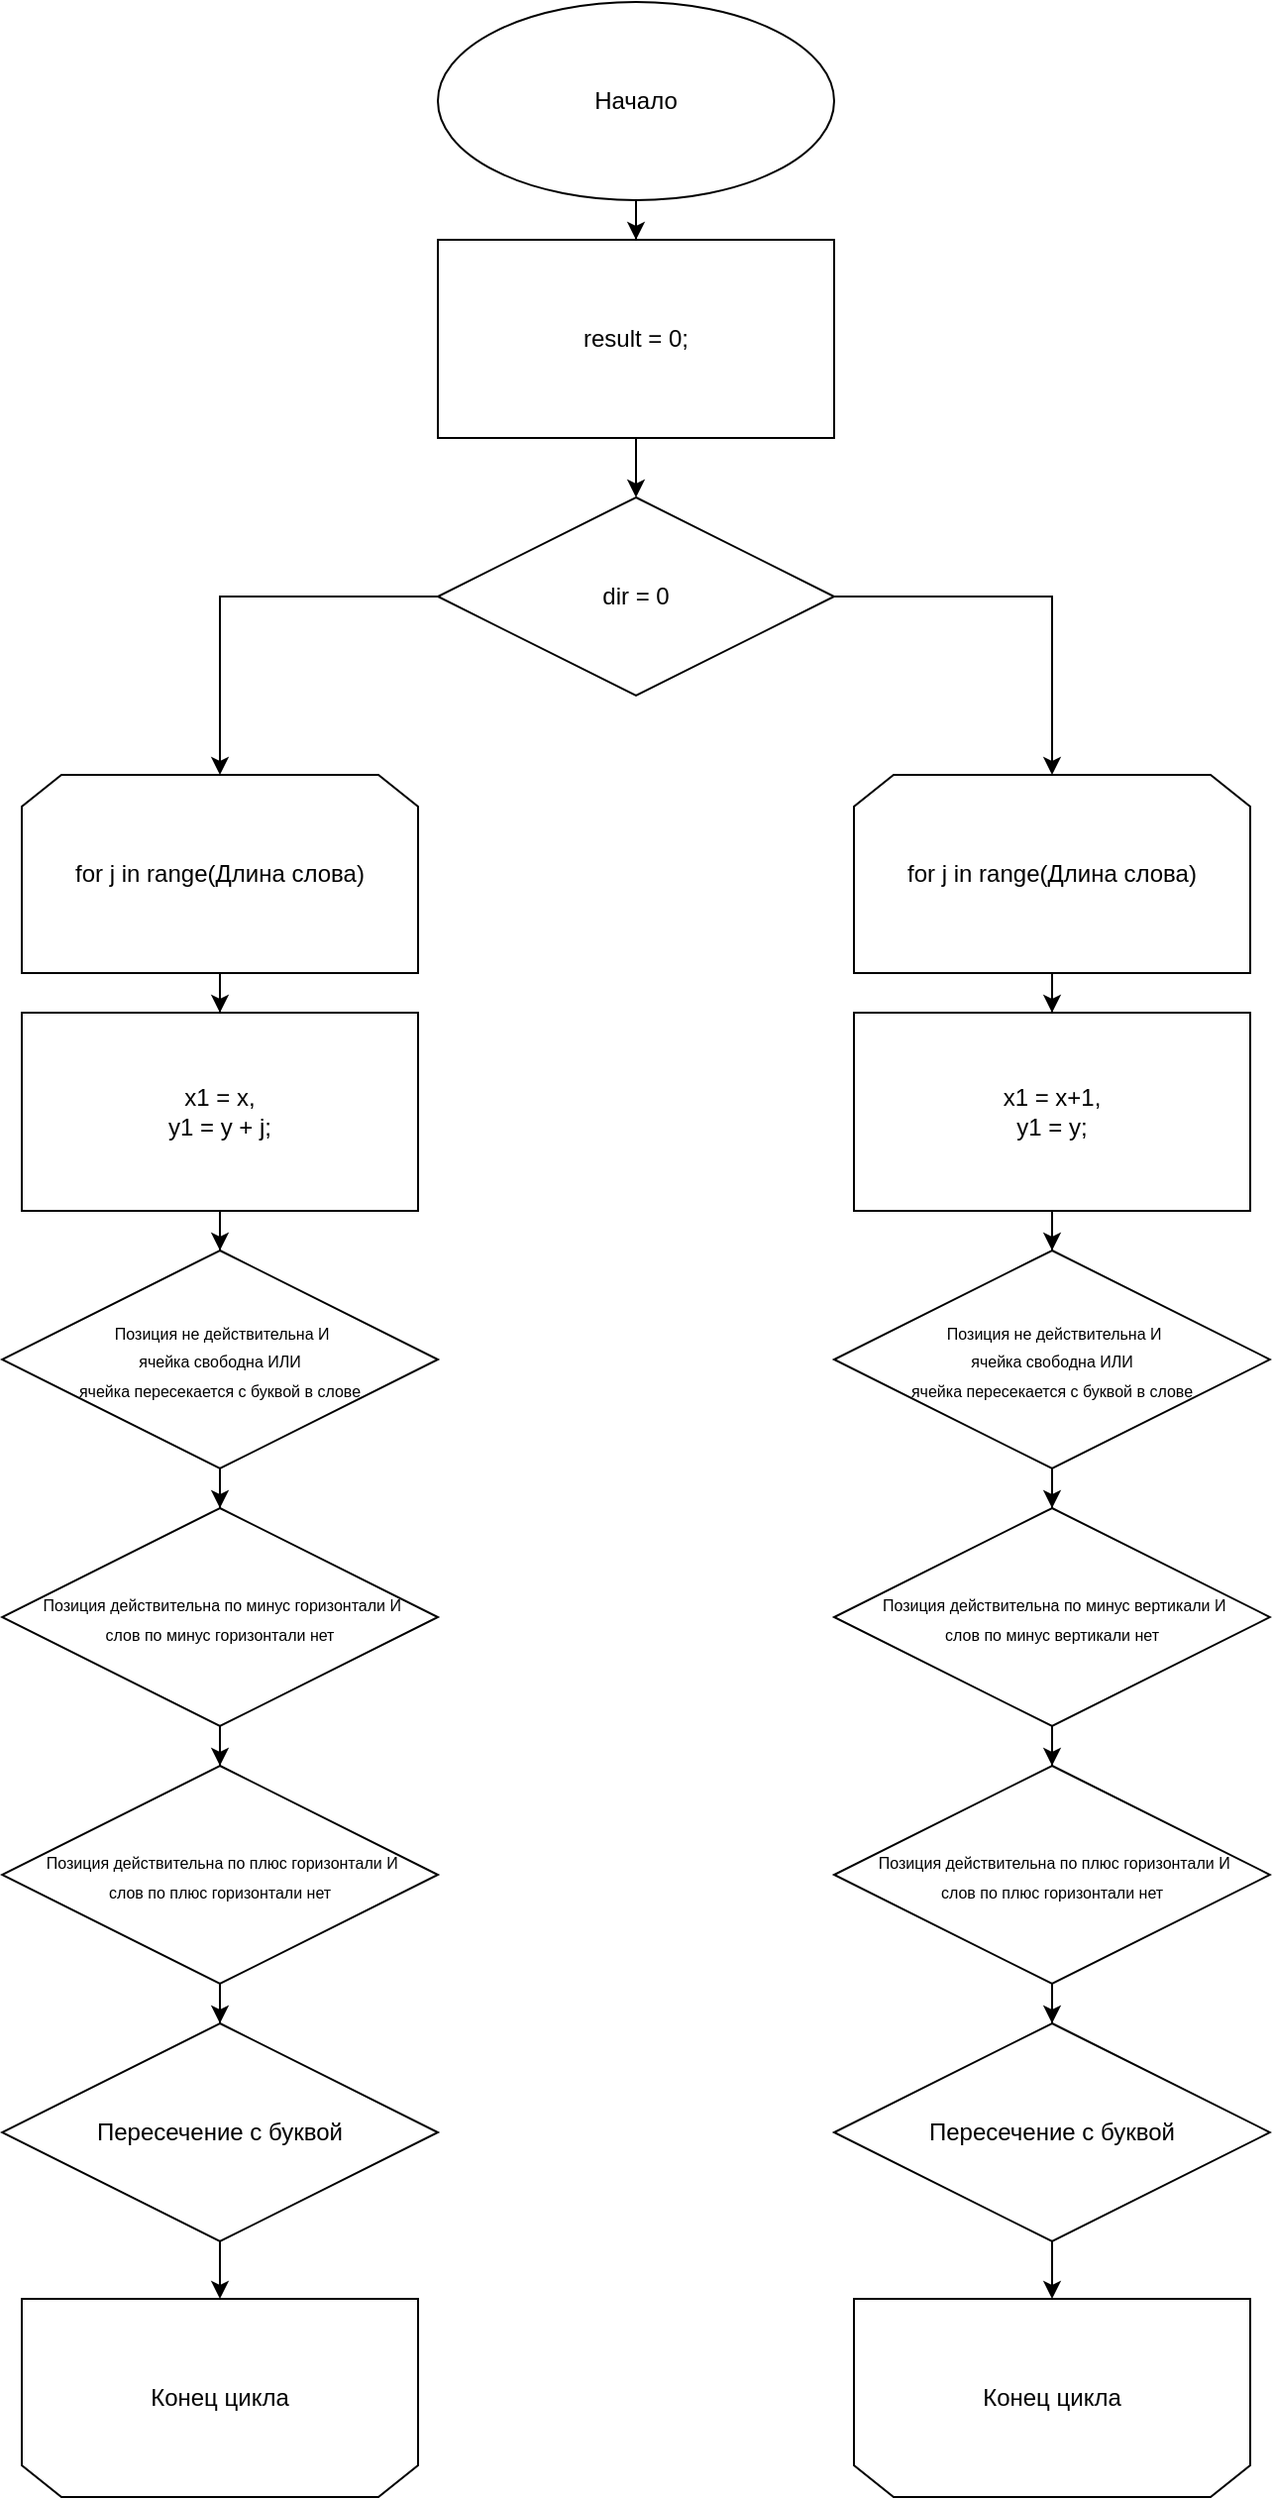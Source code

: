 <mxfile version="15.9.4" type="github">
  <diagram id="C5RBs43oDa-KdzZeNtuy" name="Page-1">
    <mxGraphModel dx="1185" dy="620" grid="1" gridSize="10" guides="1" tooltips="1" connect="1" arrows="1" fold="1" page="1" pageScale="1" pageWidth="827" pageHeight="1169" math="0" shadow="0">
      <root>
        <mxCell id="WIyWlLk6GJQsqaUBKTNV-0" />
        <mxCell id="WIyWlLk6GJQsqaUBKTNV-1" parent="WIyWlLk6GJQsqaUBKTNV-0" />
        <mxCell id="4CCF4_CBr2mV69rZFA-c-9" value="" style="edgeStyle=orthogonalEdgeStyle;rounded=0;orthogonalLoop=1;jettySize=auto;html=1;fontSize=8;" edge="1" parent="WIyWlLk6GJQsqaUBKTNV-1" source="4CCF4_CBr2mV69rZFA-c-0" target="4CCF4_CBr2mV69rZFA-c-1">
          <mxGeometry relative="1" as="geometry" />
        </mxCell>
        <mxCell id="4CCF4_CBr2mV69rZFA-c-0" value="Начало" style="ellipse;whiteSpace=wrap;html=1;" vertex="1" parent="WIyWlLk6GJQsqaUBKTNV-1">
          <mxGeometry x="440" y="10" width="200" height="100" as="geometry" />
        </mxCell>
        <mxCell id="4CCF4_CBr2mV69rZFA-c-12" value="" style="edgeStyle=orthogonalEdgeStyle;rounded=0;orthogonalLoop=1;jettySize=auto;html=1;fontSize=8;" edge="1" parent="WIyWlLk6GJQsqaUBKTNV-1" source="4CCF4_CBr2mV69rZFA-c-1" target="4CCF4_CBr2mV69rZFA-c-2">
          <mxGeometry relative="1" as="geometry" />
        </mxCell>
        <mxCell id="4CCF4_CBr2mV69rZFA-c-1" value="result = 0;" style="rounded=0;whiteSpace=wrap;html=1;" vertex="1" parent="WIyWlLk6GJQsqaUBKTNV-1">
          <mxGeometry x="440" y="130" width="200" height="100" as="geometry" />
        </mxCell>
        <mxCell id="4CCF4_CBr2mV69rZFA-c-13" style="edgeStyle=orthogonalEdgeStyle;rounded=0;orthogonalLoop=1;jettySize=auto;html=1;entryX=0.5;entryY=0;entryDx=0;entryDy=0;fontSize=8;" edge="1" parent="WIyWlLk6GJQsqaUBKTNV-1" source="4CCF4_CBr2mV69rZFA-c-2" target="4CCF4_CBr2mV69rZFA-c-3">
          <mxGeometry relative="1" as="geometry" />
        </mxCell>
        <mxCell id="4CCF4_CBr2mV69rZFA-c-49" style="edgeStyle=orthogonalEdgeStyle;rounded=0;orthogonalLoop=1;jettySize=auto;html=1;entryX=0.5;entryY=0;entryDx=0;entryDy=0;fontSize=12;" edge="1" parent="WIyWlLk6GJQsqaUBKTNV-1" source="4CCF4_CBr2mV69rZFA-c-2" target="4CCF4_CBr2mV69rZFA-c-36">
          <mxGeometry relative="1" as="geometry" />
        </mxCell>
        <mxCell id="4CCF4_CBr2mV69rZFA-c-2" value="dir = 0" style="rhombus;whiteSpace=wrap;html=1;" vertex="1" parent="WIyWlLk6GJQsqaUBKTNV-1">
          <mxGeometry x="440" y="260" width="200" height="100" as="geometry" />
        </mxCell>
        <mxCell id="4CCF4_CBr2mV69rZFA-c-15" value="" style="edgeStyle=orthogonalEdgeStyle;rounded=0;orthogonalLoop=1;jettySize=auto;html=1;fontSize=8;" edge="1" parent="WIyWlLk6GJQsqaUBKTNV-1" source="4CCF4_CBr2mV69rZFA-c-3" target="4CCF4_CBr2mV69rZFA-c-14">
          <mxGeometry relative="1" as="geometry" />
        </mxCell>
        <mxCell id="4CCF4_CBr2mV69rZFA-c-3" value="for j in range(Длина слова)" style="shape=loopLimit;whiteSpace=wrap;html=1;" vertex="1" parent="WIyWlLk6GJQsqaUBKTNV-1">
          <mxGeometry x="230" y="400" width="200" height="100" as="geometry" />
        </mxCell>
        <mxCell id="4CCF4_CBr2mV69rZFA-c-17" value="" style="edgeStyle=orthogonalEdgeStyle;rounded=0;orthogonalLoop=1;jettySize=auto;html=1;fontSize=8;" edge="1" parent="WIyWlLk6GJQsqaUBKTNV-1" source="4CCF4_CBr2mV69rZFA-c-5" target="4CCF4_CBr2mV69rZFA-c-6">
          <mxGeometry relative="1" as="geometry" />
        </mxCell>
        <mxCell id="4CCF4_CBr2mV69rZFA-c-5" value="&lt;div&gt;&lt;font style=&quot;font-size: 8px&quot;&gt;&amp;nbsp;Позиция не действительна И &lt;br&gt;&lt;/font&gt;&lt;/div&gt;&lt;div&gt;&lt;font style=&quot;font-size: 8px&quot;&gt;ячейка свободна ИЛИ &lt;br&gt;&lt;/font&gt;&lt;/div&gt;&lt;div&gt;&lt;font style=&quot;font-size: 8px&quot;&gt;ячейка пересекается с буквой в слове&lt;/font&gt;&lt;/div&gt;" style="rhombus;whiteSpace=wrap;html=1;" vertex="1" parent="WIyWlLk6GJQsqaUBKTNV-1">
          <mxGeometry x="220" y="640" width="220" height="110" as="geometry" />
        </mxCell>
        <mxCell id="4CCF4_CBr2mV69rZFA-c-18" value="" style="edgeStyle=orthogonalEdgeStyle;rounded=0;orthogonalLoop=1;jettySize=auto;html=1;fontSize=8;" edge="1" parent="WIyWlLk6GJQsqaUBKTNV-1" source="4CCF4_CBr2mV69rZFA-c-6" target="4CCF4_CBr2mV69rZFA-c-7">
          <mxGeometry relative="1" as="geometry" />
        </mxCell>
        <mxCell id="4CCF4_CBr2mV69rZFA-c-6" value="&lt;div&gt;&lt;font style=&quot;font-size: 8px&quot;&gt;&amp;nbsp;Позиция действительна по минус горизонтали И &lt;br&gt;&lt;/font&gt;&lt;/div&gt;&lt;div&gt;&lt;font style=&quot;font-size: 8px&quot;&gt;слов по минус горизонтали нет&lt;br&gt;&lt;/font&gt;&lt;/div&gt;" style="rhombus;whiteSpace=wrap;html=1;" vertex="1" parent="WIyWlLk6GJQsqaUBKTNV-1">
          <mxGeometry x="220" y="770" width="220" height="110" as="geometry" />
        </mxCell>
        <mxCell id="4CCF4_CBr2mV69rZFA-c-19" value="" style="edgeStyle=orthogonalEdgeStyle;rounded=0;orthogonalLoop=1;jettySize=auto;html=1;fontSize=8;" edge="1" parent="WIyWlLk6GJQsqaUBKTNV-1" source="4CCF4_CBr2mV69rZFA-c-7" target="4CCF4_CBr2mV69rZFA-c-8">
          <mxGeometry relative="1" as="geometry" />
        </mxCell>
        <mxCell id="4CCF4_CBr2mV69rZFA-c-7" value="&lt;div&gt;&lt;font style=&quot;font-size: 8px&quot;&gt;&amp;nbsp;Позиция действительна по плюс горизонтали И &lt;br&gt;&lt;/font&gt;&lt;/div&gt;&lt;div&gt;&lt;font style=&quot;font-size: 8px&quot;&gt;слов по плюс горизонтали нет&lt;br&gt;&lt;/font&gt;&lt;/div&gt;" style="rhombus;whiteSpace=wrap;html=1;" vertex="1" parent="WIyWlLk6GJQsqaUBKTNV-1">
          <mxGeometry x="220" y="900" width="220" height="110" as="geometry" />
        </mxCell>
        <mxCell id="4CCF4_CBr2mV69rZFA-c-34" style="edgeStyle=orthogonalEdgeStyle;rounded=0;orthogonalLoop=1;jettySize=auto;html=1;entryX=0.5;entryY=1;entryDx=0;entryDy=0;fontSize=12;" edge="1" parent="WIyWlLk6GJQsqaUBKTNV-1" source="4CCF4_CBr2mV69rZFA-c-8" target="4CCF4_CBr2mV69rZFA-c-31">
          <mxGeometry relative="1" as="geometry" />
        </mxCell>
        <mxCell id="4CCF4_CBr2mV69rZFA-c-8" value="Пересечение с буквой" style="rhombus;whiteSpace=wrap;html=1;" vertex="1" parent="WIyWlLk6GJQsqaUBKTNV-1">
          <mxGeometry x="220" y="1030" width="220" height="110" as="geometry" />
        </mxCell>
        <mxCell id="4CCF4_CBr2mV69rZFA-c-16" value="" style="edgeStyle=orthogonalEdgeStyle;rounded=0;orthogonalLoop=1;jettySize=auto;html=1;fontSize=8;" edge="1" parent="WIyWlLk6GJQsqaUBKTNV-1" source="4CCF4_CBr2mV69rZFA-c-14" target="4CCF4_CBr2mV69rZFA-c-5">
          <mxGeometry relative="1" as="geometry" />
        </mxCell>
        <mxCell id="4CCF4_CBr2mV69rZFA-c-14" value="&lt;div&gt;x1 = x,&lt;br&gt;&lt;/div&gt;&lt;div&gt;y1 = y + j;&lt;/div&gt;" style="rounded=0;whiteSpace=wrap;html=1;" vertex="1" parent="WIyWlLk6GJQsqaUBKTNV-1">
          <mxGeometry x="230" y="520" width="200" height="100" as="geometry" />
        </mxCell>
        <mxCell id="4CCF4_CBr2mV69rZFA-c-31" value="" style="shape=loopLimit;whiteSpace=wrap;html=1;rotation=-180;" vertex="1" parent="WIyWlLk6GJQsqaUBKTNV-1">
          <mxGeometry x="230" y="1169" width="200" height="100" as="geometry" />
        </mxCell>
        <mxCell id="4CCF4_CBr2mV69rZFA-c-32" value="Конец цикла" style="text;html=1;strokeColor=none;fillColor=none;align=center;verticalAlign=middle;whiteSpace=wrap;rounded=0;fontSize=12;" vertex="1" parent="WIyWlLk6GJQsqaUBKTNV-1">
          <mxGeometry x="290" y="1204" width="80" height="30" as="geometry" />
        </mxCell>
        <mxCell id="4CCF4_CBr2mV69rZFA-c-35" value="" style="edgeStyle=orthogonalEdgeStyle;rounded=0;orthogonalLoop=1;jettySize=auto;html=1;fontSize=8;" edge="1" parent="WIyWlLk6GJQsqaUBKTNV-1" source="4CCF4_CBr2mV69rZFA-c-36" target="4CCF4_CBr2mV69rZFA-c-46">
          <mxGeometry relative="1" as="geometry" />
        </mxCell>
        <mxCell id="4CCF4_CBr2mV69rZFA-c-36" value="for j in range(Длина слова)" style="shape=loopLimit;whiteSpace=wrap;html=1;" vertex="1" parent="WIyWlLk6GJQsqaUBKTNV-1">
          <mxGeometry x="650" y="400" width="200" height="100" as="geometry" />
        </mxCell>
        <mxCell id="4CCF4_CBr2mV69rZFA-c-37" value="" style="edgeStyle=orthogonalEdgeStyle;rounded=0;orthogonalLoop=1;jettySize=auto;html=1;fontSize=8;" edge="1" parent="WIyWlLk6GJQsqaUBKTNV-1" source="4CCF4_CBr2mV69rZFA-c-38" target="4CCF4_CBr2mV69rZFA-c-40">
          <mxGeometry relative="1" as="geometry" />
        </mxCell>
        <mxCell id="4CCF4_CBr2mV69rZFA-c-38" value="&lt;div&gt;&lt;font style=&quot;font-size: 8px&quot;&gt;&amp;nbsp;Позиция не действительна И &lt;br&gt;&lt;/font&gt;&lt;/div&gt;&lt;div&gt;&lt;font style=&quot;font-size: 8px&quot;&gt;ячейка свободна ИЛИ &lt;br&gt;&lt;/font&gt;&lt;/div&gt;&lt;div&gt;&lt;font style=&quot;font-size: 8px&quot;&gt;ячейка пересекается с буквой в слове&lt;/font&gt;&lt;/div&gt;" style="rhombus;whiteSpace=wrap;html=1;" vertex="1" parent="WIyWlLk6GJQsqaUBKTNV-1">
          <mxGeometry x="640" y="640" width="220" height="110" as="geometry" />
        </mxCell>
        <mxCell id="4CCF4_CBr2mV69rZFA-c-39" value="" style="edgeStyle=orthogonalEdgeStyle;rounded=0;orthogonalLoop=1;jettySize=auto;html=1;fontSize=8;" edge="1" parent="WIyWlLk6GJQsqaUBKTNV-1" source="4CCF4_CBr2mV69rZFA-c-40" target="4CCF4_CBr2mV69rZFA-c-42">
          <mxGeometry relative="1" as="geometry" />
        </mxCell>
        <mxCell id="4CCF4_CBr2mV69rZFA-c-40" value="&lt;div&gt;&lt;font style=&quot;font-size: 8px&quot;&gt;&amp;nbsp;Позиция действительна по минус &lt;/font&gt;&lt;font style=&quot;font-size: 8px&quot;&gt;&lt;font style=&quot;font-size: 8px&quot;&gt;вертикали &lt;/font&gt;И &lt;br&gt;&lt;/font&gt;&lt;/div&gt;&lt;div&gt;&lt;font style=&quot;font-size: 8px&quot;&gt;слов по минус вертикали нет&lt;br&gt;&lt;/font&gt;&lt;/div&gt;" style="rhombus;whiteSpace=wrap;html=1;" vertex="1" parent="WIyWlLk6GJQsqaUBKTNV-1">
          <mxGeometry x="640" y="770" width="220" height="110" as="geometry" />
        </mxCell>
        <mxCell id="4CCF4_CBr2mV69rZFA-c-41" value="" style="edgeStyle=orthogonalEdgeStyle;rounded=0;orthogonalLoop=1;jettySize=auto;html=1;fontSize=8;" edge="1" parent="WIyWlLk6GJQsqaUBKTNV-1" source="4CCF4_CBr2mV69rZFA-c-42" target="4CCF4_CBr2mV69rZFA-c-44">
          <mxGeometry relative="1" as="geometry" />
        </mxCell>
        <mxCell id="4CCF4_CBr2mV69rZFA-c-42" value="&lt;div&gt;&lt;font style=&quot;font-size: 8px&quot;&gt;&amp;nbsp;Позиция действительна по плюс горизонтали И &lt;br&gt;&lt;/font&gt;&lt;/div&gt;&lt;div&gt;&lt;font style=&quot;font-size: 8px&quot;&gt;слов по плюс горизонтали нет&lt;br&gt;&lt;/font&gt;&lt;/div&gt;" style="rhombus;whiteSpace=wrap;html=1;" vertex="1" parent="WIyWlLk6GJQsqaUBKTNV-1">
          <mxGeometry x="640" y="900" width="220" height="110" as="geometry" />
        </mxCell>
        <mxCell id="4CCF4_CBr2mV69rZFA-c-43" style="edgeStyle=orthogonalEdgeStyle;rounded=0;orthogonalLoop=1;jettySize=auto;html=1;entryX=0.5;entryY=1;entryDx=0;entryDy=0;fontSize=12;" edge="1" parent="WIyWlLk6GJQsqaUBKTNV-1" source="4CCF4_CBr2mV69rZFA-c-44" target="4CCF4_CBr2mV69rZFA-c-47">
          <mxGeometry relative="1" as="geometry" />
        </mxCell>
        <mxCell id="4CCF4_CBr2mV69rZFA-c-44" value="Пересечение с буквой" style="rhombus;whiteSpace=wrap;html=1;" vertex="1" parent="WIyWlLk6GJQsqaUBKTNV-1">
          <mxGeometry x="640" y="1030" width="220" height="110" as="geometry" />
        </mxCell>
        <mxCell id="4CCF4_CBr2mV69rZFA-c-45" value="" style="edgeStyle=orthogonalEdgeStyle;rounded=0;orthogonalLoop=1;jettySize=auto;html=1;fontSize=8;" edge="1" parent="WIyWlLk6GJQsqaUBKTNV-1" source="4CCF4_CBr2mV69rZFA-c-46" target="4CCF4_CBr2mV69rZFA-c-38">
          <mxGeometry relative="1" as="geometry" />
        </mxCell>
        <mxCell id="4CCF4_CBr2mV69rZFA-c-46" value="&lt;div&gt;x1 = x+1,&lt;br&gt;&lt;/div&gt;&lt;div&gt;y1 = y;&lt;/div&gt;" style="rounded=0;whiteSpace=wrap;html=1;" vertex="1" parent="WIyWlLk6GJQsqaUBKTNV-1">
          <mxGeometry x="650" y="520" width="200" height="100" as="geometry" />
        </mxCell>
        <mxCell id="4CCF4_CBr2mV69rZFA-c-47" value="" style="shape=loopLimit;whiteSpace=wrap;html=1;rotation=-180;" vertex="1" parent="WIyWlLk6GJQsqaUBKTNV-1">
          <mxGeometry x="650" y="1169" width="200" height="100" as="geometry" />
        </mxCell>
        <mxCell id="4CCF4_CBr2mV69rZFA-c-48" value="Конец цикла" style="text;html=1;strokeColor=none;fillColor=none;align=center;verticalAlign=middle;whiteSpace=wrap;rounded=0;fontSize=12;" vertex="1" parent="WIyWlLk6GJQsqaUBKTNV-1">
          <mxGeometry x="710" y="1204" width="80" height="30" as="geometry" />
        </mxCell>
      </root>
    </mxGraphModel>
  </diagram>
</mxfile>
